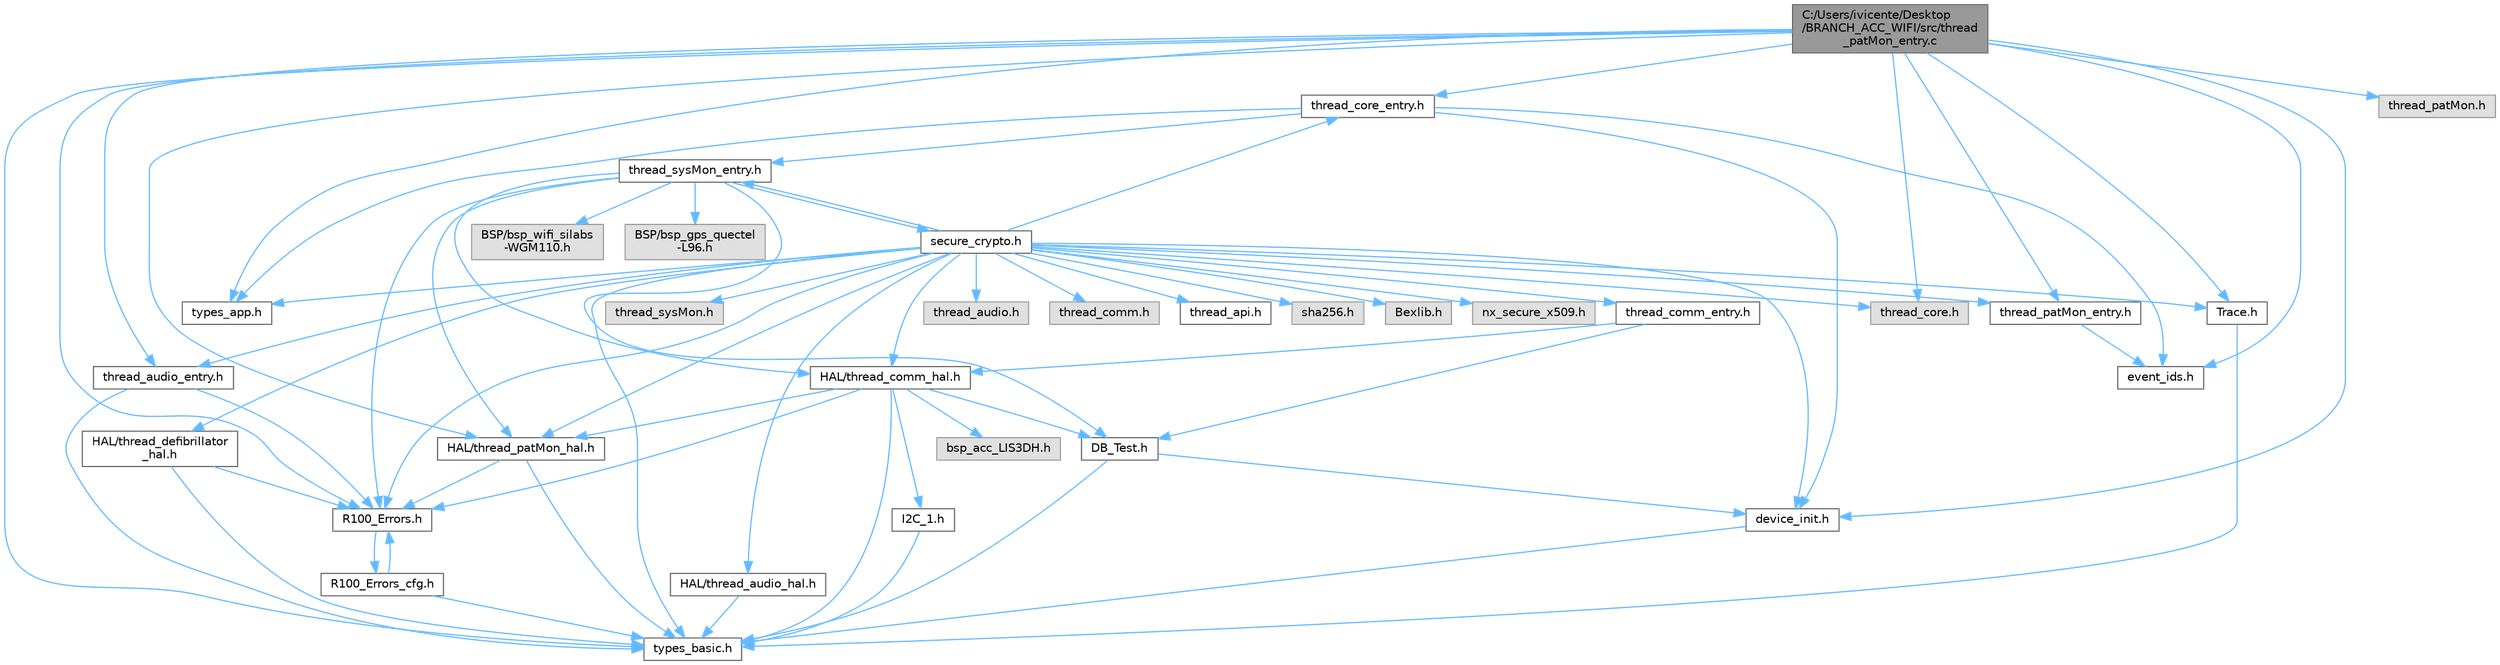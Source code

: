 digraph "C:/Users/ivicente/Desktop/BRANCH_ACC_WIFI/src/thread_patMon_entry.c"
{
 // LATEX_PDF_SIZE
  bgcolor="transparent";
  edge [fontname=Helvetica,fontsize=10,labelfontname=Helvetica,labelfontsize=10];
  node [fontname=Helvetica,fontsize=10,shape=box,height=0.2,width=0.4];
  Node1 [id="Node000001",label="C:/Users/ivicente/Desktop\l/BRANCH_ACC_WIFI/src/thread\l_patMon_entry.c",height=0.2,width=0.4,color="gray40", fillcolor="grey60", style="filled", fontcolor="black",tooltip=" "];
  Node1 -> Node2 [id="edge70_Node000001_Node000002",color="steelblue1",style="solid",tooltip=" "];
  Node2 [id="Node000002",label="device_init.h",height=0.2,width=0.4,color="grey40", fillcolor="white", style="filled",URL="$a00017.html",tooltip=" "];
  Node2 -> Node3 [id="edge71_Node000002_Node000003",color="steelblue1",style="solid",tooltip=" "];
  Node3 [id="Node000003",label="types_basic.h",height=0.2,width=0.4,color="grey40", fillcolor="white", style="filled",URL="$a00137.html",tooltip="Basic Types' definition."];
  Node1 -> Node4 [id="edge72_Node000001_Node000004",color="steelblue1",style="solid",tooltip=" "];
  Node4 [id="Node000004",label="Trace.h",height=0.2,width=0.4,color="grey40", fillcolor="white", style="filled",URL="$a00251.html",tooltip=" "];
  Node4 -> Node3 [id="edge73_Node000004_Node000003",color="steelblue1",style="solid",tooltip=" "];
  Node1 -> Node5 [id="edge74_Node000001_Node000005",color="steelblue1",style="solid",tooltip=" "];
  Node5 [id="Node000005",label="types_app.h",height=0.2,width=0.4,color="grey40", fillcolor="white", style="filled",URL="$a00134.html",tooltip="Common Types' definition."];
  Node1 -> Node3 [id="edge75_Node000001_Node000003",color="steelblue1",style="solid",tooltip=" "];
  Node1 -> Node6 [id="edge76_Node000001_Node000006",color="steelblue1",style="solid",tooltip=" "];
  Node6 [id="Node000006",label="R100_Errors.h",height=0.2,width=0.4,color="grey40", fillcolor="white", style="filled",URL="$a00038.html",tooltip=" "];
  Node6 -> Node7 [id="edge77_Node000006_Node000007",color="steelblue1",style="solid",tooltip=" "];
  Node7 [id="Node000007",label="R100_Errors_cfg.h",height=0.2,width=0.4,color="grey40", fillcolor="white", style="filled",URL="$a00044.html",tooltip=" "];
  Node7 -> Node6 [id="edge78_Node000007_Node000006",color="steelblue1",style="solid",tooltip=" "];
  Node7 -> Node3 [id="edge79_Node000007_Node000003",color="steelblue1",style="solid",tooltip=" "];
  Node1 -> Node8 [id="edge80_Node000001_Node000008",color="steelblue1",style="solid",tooltip=" "];
  Node8 [id="Node000008",label="HAL/thread_patMon_hal.h",height=0.2,width=0.4,color="grey40", fillcolor="white", style="filled",URL="$a00221.html",tooltip="Header with functions related to the patMon BSP service."];
  Node8 -> Node3 [id="edge81_Node000008_Node000003",color="steelblue1",style="solid",tooltip=" "];
  Node8 -> Node6 [id="edge82_Node000008_Node000006",color="steelblue1",style="solid",tooltip=" "];
  Node1 -> Node9 [id="edge83_Node000001_Node000009",color="steelblue1",style="solid",tooltip=" "];
  Node9 [id="Node000009",label="thread_patMon.h",height=0.2,width=0.4,color="grey60", fillcolor="#E0E0E0", style="filled",tooltip=" "];
  Node1 -> Node10 [id="edge84_Node000001_Node000010",color="steelblue1",style="solid",tooltip=" "];
  Node10 [id="Node000010",label="thread_patMon_entry.h",height=0.2,width=0.4,color="grey40", fillcolor="white", style="filled",URL="$a00119.html",tooltip=" "];
  Node10 -> Node11 [id="edge85_Node000010_Node000011",color="steelblue1",style="solid",tooltip=" "];
  Node11 [id="Node000011",label="event_ids.h",height=0.2,width=0.4,color="grey40", fillcolor="white", style="filled",URL="$a00020.html",tooltip="Event identifiers header file."];
  Node1 -> Node12 [id="edge86_Node000001_Node000012",color="steelblue1",style="solid",tooltip=" "];
  Node12 [id="Node000012",label="thread_audio_entry.h",height=0.2,width=0.4,color="grey40", fillcolor="white", style="filled",URL="$a00077.html",tooltip="Header with functions related to the audio service."];
  Node12 -> Node6 [id="edge87_Node000012_Node000006",color="steelblue1",style="solid",tooltip=" "];
  Node12 -> Node3 [id="edge88_Node000012_Node000003",color="steelblue1",style="solid",tooltip=" "];
  Node1 -> Node13 [id="edge89_Node000001_Node000013",color="steelblue1",style="solid",tooltip=" "];
  Node13 [id="Node000013",label="thread_core.h",height=0.2,width=0.4,color="grey60", fillcolor="#E0E0E0", style="filled",tooltip=" "];
  Node1 -> Node14 [id="edge90_Node000001_Node000014",color="steelblue1",style="solid",tooltip=" "];
  Node14 [id="Node000014",label="thread_core_entry.h",height=0.2,width=0.4,color="grey40", fillcolor="white", style="filled",URL="$a00089.html",tooltip="Header with functions related to the core service."];
  Node14 -> Node2 [id="edge91_Node000014_Node000002",color="steelblue1",style="solid",tooltip=" "];
  Node14 -> Node5 [id="edge92_Node000014_Node000005",color="steelblue1",style="solid",tooltip=" "];
  Node14 -> Node11 [id="edge93_Node000014_Node000011",color="steelblue1",style="solid",tooltip=" "];
  Node14 -> Node15 [id="edge94_Node000014_Node000015",color="steelblue1",style="solid",tooltip=" "];
  Node15 [id="Node000015",label="thread_sysMon_entry.h",height=0.2,width=0.4,color="grey40", fillcolor="white", style="filled",URL="$a00131.html",tooltip="Header with functions related to the system monitor service."];
  Node15 -> Node6 [id="edge95_Node000015_Node000006",color="steelblue1",style="solid",tooltip=" "];
  Node15 -> Node8 [id="edge96_Node000015_Node000008",color="steelblue1",style="solid",tooltip=" "];
  Node15 -> Node16 [id="edge97_Node000015_Node000016",color="steelblue1",style="solid",tooltip=" "];
  Node16 [id="Node000016",label="HAL/thread_comm_hal.h",height=0.2,width=0.4,color="grey40", fillcolor="white", style="filled",URL="$a00191.html",tooltip="Header with functions related to the HAL Comm."];
  Node16 -> Node6 [id="edge98_Node000016_Node000006",color="steelblue1",style="solid",tooltip=" "];
  Node16 -> Node3 [id="edge99_Node000016_Node000003",color="steelblue1",style="solid",tooltip=" "];
  Node16 -> Node8 [id="edge100_Node000016_Node000008",color="steelblue1",style="solid",tooltip=" "];
  Node16 -> Node17 [id="edge101_Node000016_Node000017",color="steelblue1",style="solid",tooltip=" "];
  Node17 [id="Node000017",label="DB_Test.h",height=0.2,width=0.4,color="grey40", fillcolor="white", style="filled",URL="$a00011.html",tooltip="Test File header file."];
  Node17 -> Node2 [id="edge102_Node000017_Node000002",color="steelblue1",style="solid",tooltip=" "];
  Node17 -> Node3 [id="edge103_Node000017_Node000003",color="steelblue1",style="solid",tooltip=" "];
  Node16 -> Node18 [id="edge104_Node000016_Node000018",color="steelblue1",style="solid",tooltip=" "];
  Node18 [id="Node000018",label="I2C_1.h",height=0.2,width=0.4,color="grey40", fillcolor="white", style="filled",URL="$a00161.html",tooltip="Header with functions related to the I2C-1."];
  Node18 -> Node3 [id="edge105_Node000018_Node000003",color="steelblue1",style="solid",tooltip=" "];
  Node16 -> Node19 [id="edge106_Node000016_Node000019",color="steelblue1",style="solid",tooltip=" "];
  Node19 [id="Node000019",label="bsp_acc_LIS3DH.h",height=0.2,width=0.4,color="grey60", fillcolor="#E0E0E0", style="filled",tooltip=" "];
  Node15 -> Node17 [id="edge107_Node000015_Node000017",color="steelblue1",style="solid",tooltip=" "];
  Node15 -> Node20 [id="edge108_Node000015_Node000020",color="steelblue1",style="solid",tooltip=" "];
  Node20 [id="Node000020",label="secure_crypto.h",height=0.2,width=0.4,color="grey40", fillcolor="white", style="filled",URL="$a00050.html",tooltip="NetX secure for check certificates."];
  Node20 -> Node21 [id="edge109_Node000020_Node000021",color="steelblue1",style="solid",tooltip=" "];
  Node21 [id="Node000021",label="nx_secure_x509.h",height=0.2,width=0.4,color="grey60", fillcolor="#E0E0E0", style="filled",tooltip=" "];
  Node20 -> Node16 [id="edge110_Node000020_Node000016",color="steelblue1",style="solid",tooltip=" "];
  Node20 -> Node2 [id="edge111_Node000020_Node000002",color="steelblue1",style="solid",tooltip=" "];
  Node20 -> Node4 [id="edge112_Node000020_Node000004",color="steelblue1",style="solid",tooltip=" "];
  Node20 -> Node6 [id="edge113_Node000020_Node000006",color="steelblue1",style="solid",tooltip=" "];
  Node20 -> Node3 [id="edge114_Node000020_Node000003",color="steelblue1",style="solid",tooltip=" "];
  Node20 -> Node5 [id="edge115_Node000020_Node000005",color="steelblue1",style="solid",tooltip=" "];
  Node20 -> Node22 [id="edge116_Node000020_Node000022",color="steelblue1",style="solid",tooltip=" "];
  Node22 [id="Node000022",label="HAL/thread_defibrillator\l_hal.h",height=0.2,width=0.4,color="grey40", fillcolor="white", style="filled",URL="$a00203.html",tooltip="Header with functions related to the defibrillator BSP service."];
  Node22 -> Node3 [id="edge117_Node000022_Node000003",color="steelblue1",style="solid",tooltip=" "];
  Node22 -> Node6 [id="edge118_Node000022_Node000006",color="steelblue1",style="solid",tooltip=" "];
  Node20 -> Node8 [id="edge119_Node000020_Node000008",color="steelblue1",style="solid",tooltip=" "];
  Node20 -> Node23 [id="edge120_Node000020_Node000023",color="steelblue1",style="solid",tooltip=" "];
  Node23 [id="Node000023",label="HAL/thread_audio_hal.h",height=0.2,width=0.4,color="grey40", fillcolor="white", style="filled",URL="$a00185.html",tooltip="Header with functions related to the audio BSP service."];
  Node23 -> Node3 [id="edge121_Node000023_Node000003",color="steelblue1",style="solid",tooltip=" "];
  Node20 -> Node24 [id="edge122_Node000020_Node000024",color="steelblue1",style="solid",tooltip=" "];
  Node24 [id="Node000024",label="thread_comm_entry.h",height=0.2,width=0.4,color="grey40", fillcolor="white", style="filled",URL="$a00083.html",tooltip="Header for Comm Thread entry."];
  Node24 -> Node16 [id="edge123_Node000024_Node000016",color="steelblue1",style="solid",tooltip=" "];
  Node24 -> Node17 [id="edge124_Node000024_Node000017",color="steelblue1",style="solid",tooltip=" "];
  Node20 -> Node10 [id="edge125_Node000020_Node000010",color="steelblue1",style="solid",tooltip=" "];
  Node20 -> Node15 [id="edge126_Node000020_Node000015",color="steelblue1",style="solid",tooltip=" "];
  Node20 -> Node25 [id="edge127_Node000020_Node000025",color="steelblue1",style="solid",tooltip=" "];
  Node25 [id="Node000025",label="thread_sysMon.h",height=0.2,width=0.4,color="grey60", fillcolor="#E0E0E0", style="filled",tooltip=" "];
  Node20 -> Node12 [id="edge128_Node000020_Node000012",color="steelblue1",style="solid",tooltip=" "];
  Node20 -> Node26 [id="edge129_Node000020_Node000026",color="steelblue1",style="solid",tooltip=" "];
  Node26 [id="Node000026",label="thread_audio.h",height=0.2,width=0.4,color="grey60", fillcolor="#E0E0E0", style="filled",tooltip=" "];
  Node20 -> Node14 [id="edge130_Node000020_Node000014",color="steelblue1",style="solid",tooltip=" "];
  Node20 -> Node13 [id="edge131_Node000020_Node000013",color="steelblue1",style="solid",tooltip=" "];
  Node20 -> Node27 [id="edge132_Node000020_Node000027",color="steelblue1",style="solid",tooltip=" "];
  Node27 [id="Node000027",label="thread_comm.h",height=0.2,width=0.4,color="grey60", fillcolor="#E0E0E0", style="filled",tooltip=" "];
  Node20 -> Node28 [id="edge133_Node000020_Node000028",color="steelblue1",style="solid",tooltip=" "];
  Node28 [id="Node000028",label="thread_api.h",height=0.2,width=0.4,color="grey40", fillcolor="white", style="filled",URL="$a00071.html",tooltip="Header with functions related to thread APIs."];
  Node20 -> Node29 [id="edge134_Node000020_Node000029",color="steelblue1",style="solid",tooltip=" "];
  Node29 [id="Node000029",label="sha256.h",height=0.2,width=0.4,color="grey60", fillcolor="#E0E0E0", style="filled",tooltip=" "];
  Node20 -> Node30 [id="edge135_Node000020_Node000030",color="steelblue1",style="solid",tooltip=" "];
  Node30 [id="Node000030",label="Bexlib.h",height=0.2,width=0.4,color="grey60", fillcolor="#E0E0E0", style="filled",tooltip=" "];
  Node15 -> Node31 [id="edge136_Node000015_Node000031",color="steelblue1",style="solid",tooltip=" "];
  Node31 [id="Node000031",label="BSP/bsp_wifi_silabs\l-WGM110.h",height=0.2,width=0.4,color="grey60", fillcolor="#E0E0E0", style="filled",tooltip=" "];
  Node15 -> Node32 [id="edge137_Node000015_Node000032",color="steelblue1",style="solid",tooltip=" "];
  Node32 [id="Node000032",label="BSP/bsp_gps_quectel\l-L96.h",height=0.2,width=0.4,color="grey60", fillcolor="#E0E0E0", style="filled",tooltip=" "];
  Node1 -> Node11 [id="edge138_Node000001_Node000011",color="steelblue1",style="solid",tooltip=" "];
}

